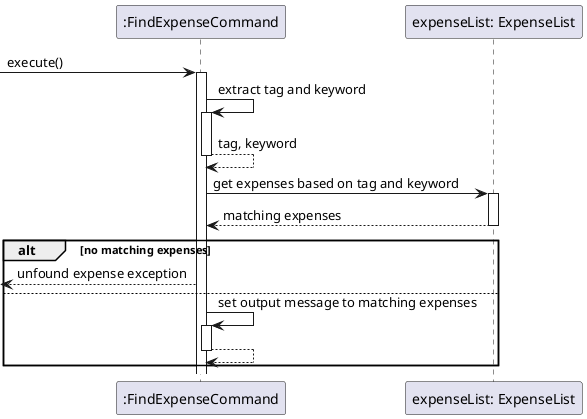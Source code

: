 @startuml
'https://plantuml.com/sequence-diagram

participant ":FindExpenseCommand" as command
participant "expenseList: ExpenseList" as expenseList
-> command ++: execute()
command -> command ++: extract tag and keyword
command --> command --: tag, keyword
command -> expenseList ++: get expenses based on tag and keyword
command <-- expenseList --: matching expenses
alt no matching expenses
    <-- command: unfound expense exception
else
    command -> command ++: set output message to matching expenses
    command --> command --:
end

@enduml